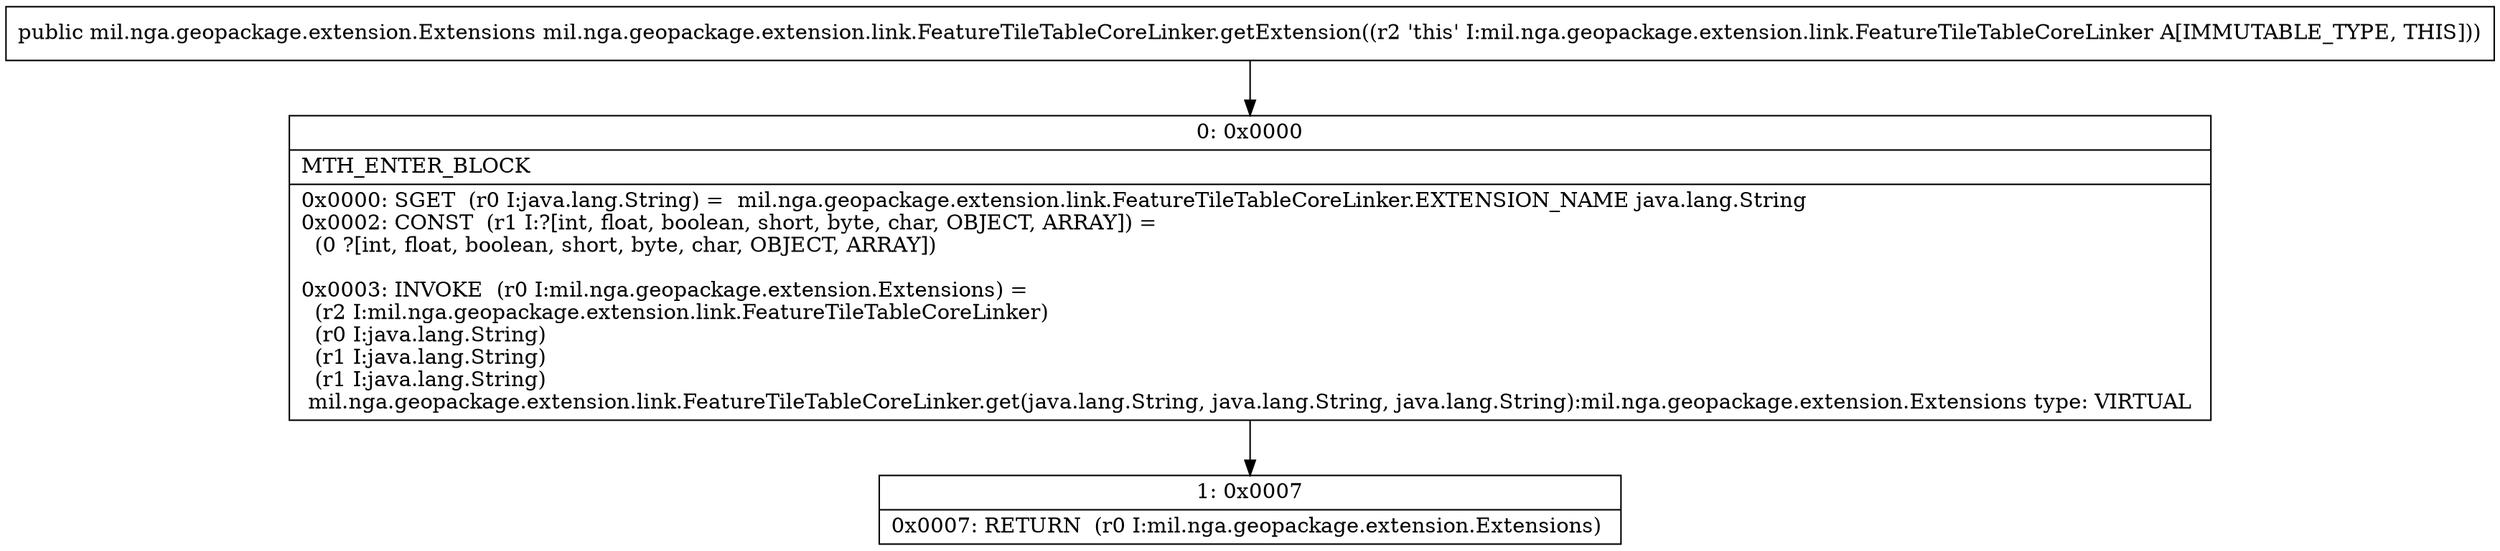 digraph "CFG formil.nga.geopackage.extension.link.FeatureTileTableCoreLinker.getExtension()Lmil\/nga\/geopackage\/extension\/Extensions;" {
Node_0 [shape=record,label="{0\:\ 0x0000|MTH_ENTER_BLOCK\l|0x0000: SGET  (r0 I:java.lang.String) =  mil.nga.geopackage.extension.link.FeatureTileTableCoreLinker.EXTENSION_NAME java.lang.String \l0x0002: CONST  (r1 I:?[int, float, boolean, short, byte, char, OBJECT, ARRAY]) = \l  (0 ?[int, float, boolean, short, byte, char, OBJECT, ARRAY])\l \l0x0003: INVOKE  (r0 I:mil.nga.geopackage.extension.Extensions) = \l  (r2 I:mil.nga.geopackage.extension.link.FeatureTileTableCoreLinker)\l  (r0 I:java.lang.String)\l  (r1 I:java.lang.String)\l  (r1 I:java.lang.String)\l mil.nga.geopackage.extension.link.FeatureTileTableCoreLinker.get(java.lang.String, java.lang.String, java.lang.String):mil.nga.geopackage.extension.Extensions type: VIRTUAL \l}"];
Node_1 [shape=record,label="{1\:\ 0x0007|0x0007: RETURN  (r0 I:mil.nga.geopackage.extension.Extensions) \l}"];
MethodNode[shape=record,label="{public mil.nga.geopackage.extension.Extensions mil.nga.geopackage.extension.link.FeatureTileTableCoreLinker.getExtension((r2 'this' I:mil.nga.geopackage.extension.link.FeatureTileTableCoreLinker A[IMMUTABLE_TYPE, THIS])) }"];
MethodNode -> Node_0;
Node_0 -> Node_1;
}

